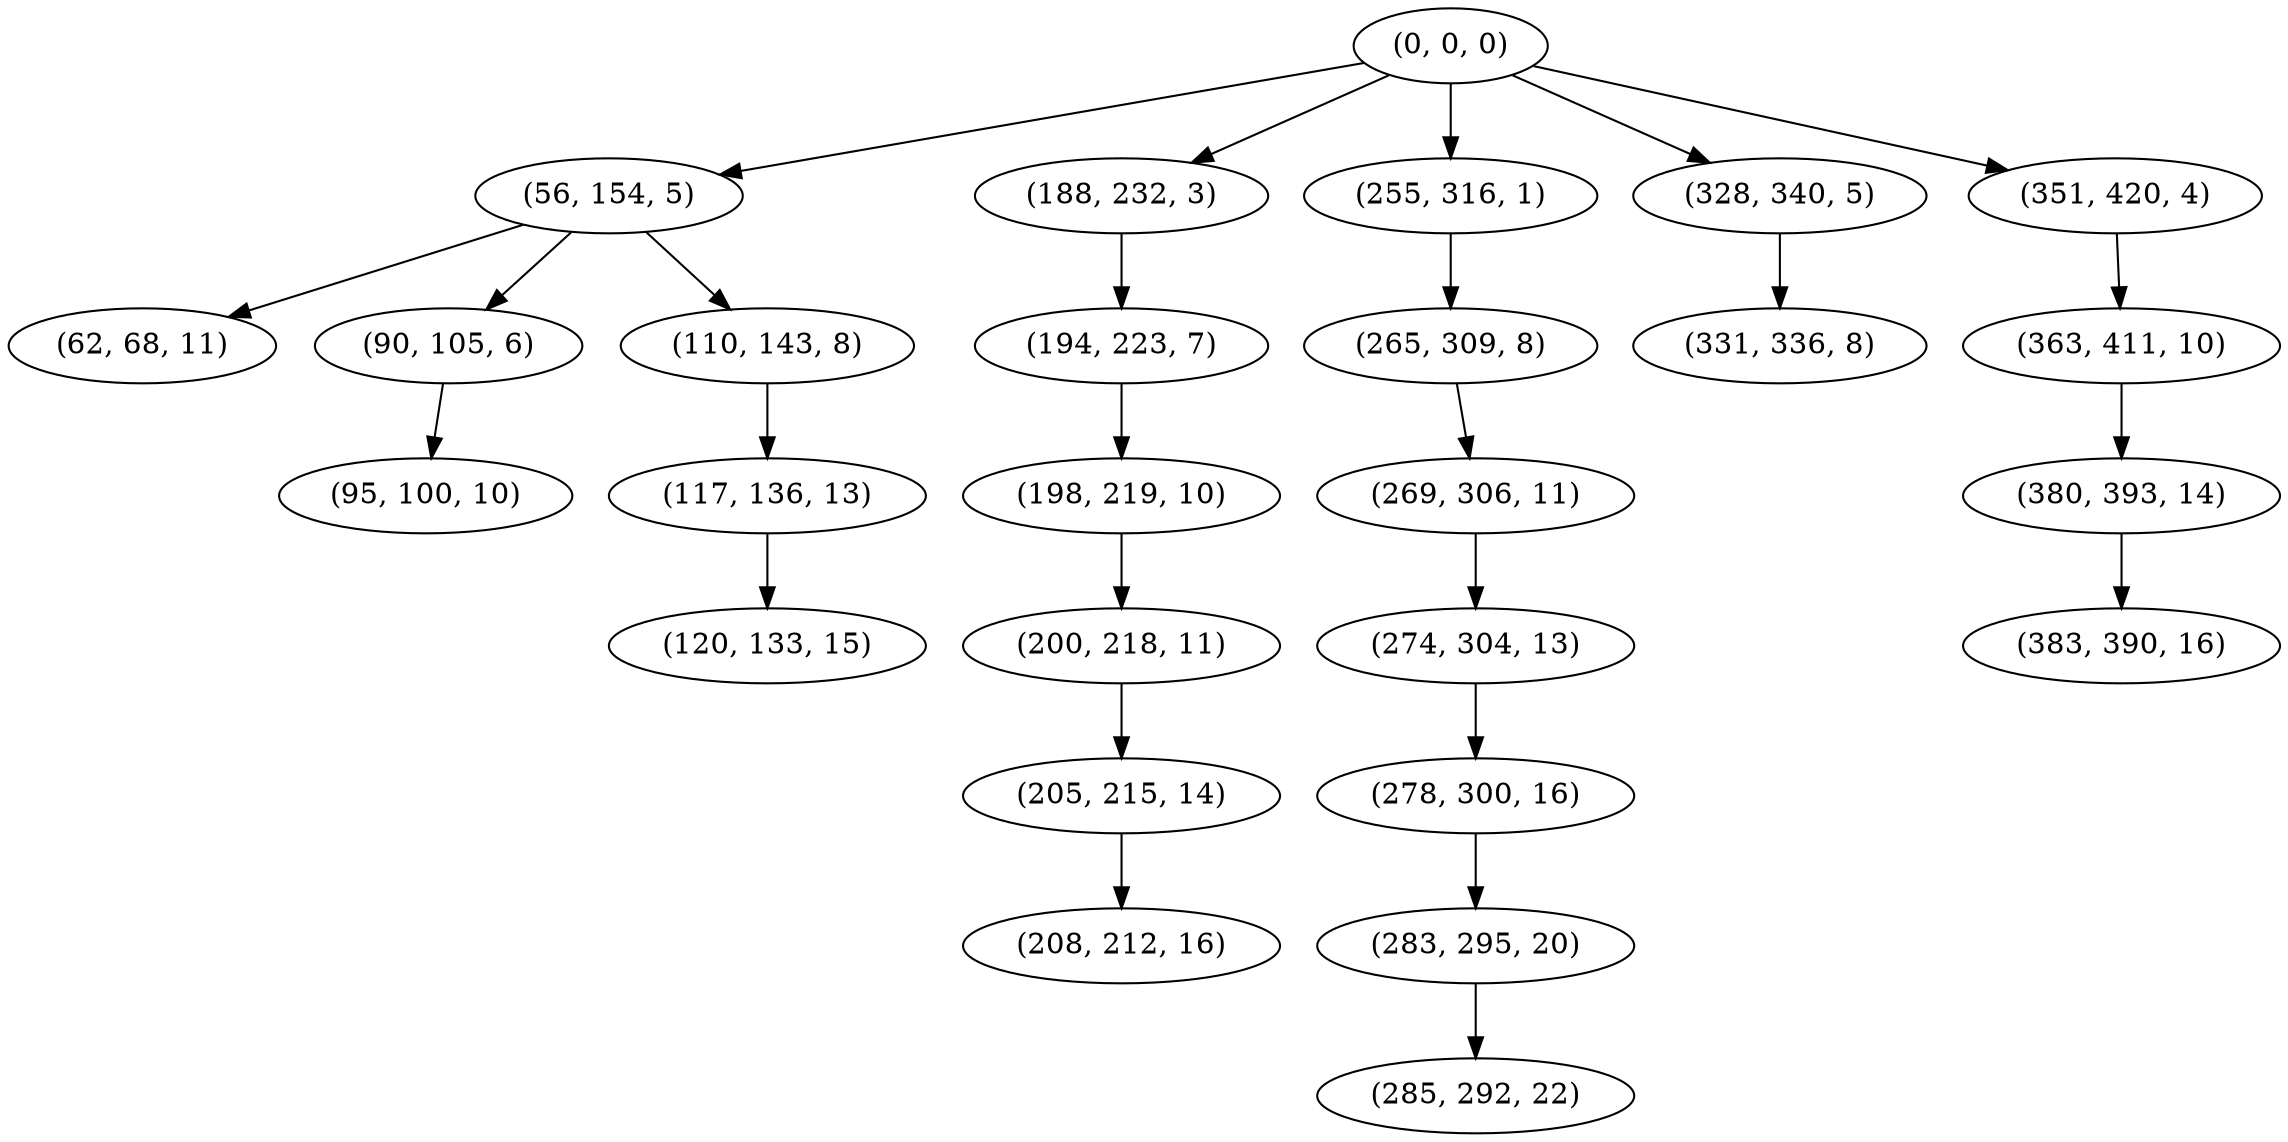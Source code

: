 digraph tree {
    "(0, 0, 0)";
    "(56, 154, 5)";
    "(62, 68, 11)";
    "(90, 105, 6)";
    "(95, 100, 10)";
    "(110, 143, 8)";
    "(117, 136, 13)";
    "(120, 133, 15)";
    "(188, 232, 3)";
    "(194, 223, 7)";
    "(198, 219, 10)";
    "(200, 218, 11)";
    "(205, 215, 14)";
    "(208, 212, 16)";
    "(255, 316, 1)";
    "(265, 309, 8)";
    "(269, 306, 11)";
    "(274, 304, 13)";
    "(278, 300, 16)";
    "(283, 295, 20)";
    "(285, 292, 22)";
    "(328, 340, 5)";
    "(331, 336, 8)";
    "(351, 420, 4)";
    "(363, 411, 10)";
    "(380, 393, 14)";
    "(383, 390, 16)";
    "(0, 0, 0)" -> "(56, 154, 5)";
    "(0, 0, 0)" -> "(188, 232, 3)";
    "(0, 0, 0)" -> "(255, 316, 1)";
    "(0, 0, 0)" -> "(328, 340, 5)";
    "(0, 0, 0)" -> "(351, 420, 4)";
    "(56, 154, 5)" -> "(62, 68, 11)";
    "(56, 154, 5)" -> "(90, 105, 6)";
    "(56, 154, 5)" -> "(110, 143, 8)";
    "(90, 105, 6)" -> "(95, 100, 10)";
    "(110, 143, 8)" -> "(117, 136, 13)";
    "(117, 136, 13)" -> "(120, 133, 15)";
    "(188, 232, 3)" -> "(194, 223, 7)";
    "(194, 223, 7)" -> "(198, 219, 10)";
    "(198, 219, 10)" -> "(200, 218, 11)";
    "(200, 218, 11)" -> "(205, 215, 14)";
    "(205, 215, 14)" -> "(208, 212, 16)";
    "(255, 316, 1)" -> "(265, 309, 8)";
    "(265, 309, 8)" -> "(269, 306, 11)";
    "(269, 306, 11)" -> "(274, 304, 13)";
    "(274, 304, 13)" -> "(278, 300, 16)";
    "(278, 300, 16)" -> "(283, 295, 20)";
    "(283, 295, 20)" -> "(285, 292, 22)";
    "(328, 340, 5)" -> "(331, 336, 8)";
    "(351, 420, 4)" -> "(363, 411, 10)";
    "(363, 411, 10)" -> "(380, 393, 14)";
    "(380, 393, 14)" -> "(383, 390, 16)";
}
